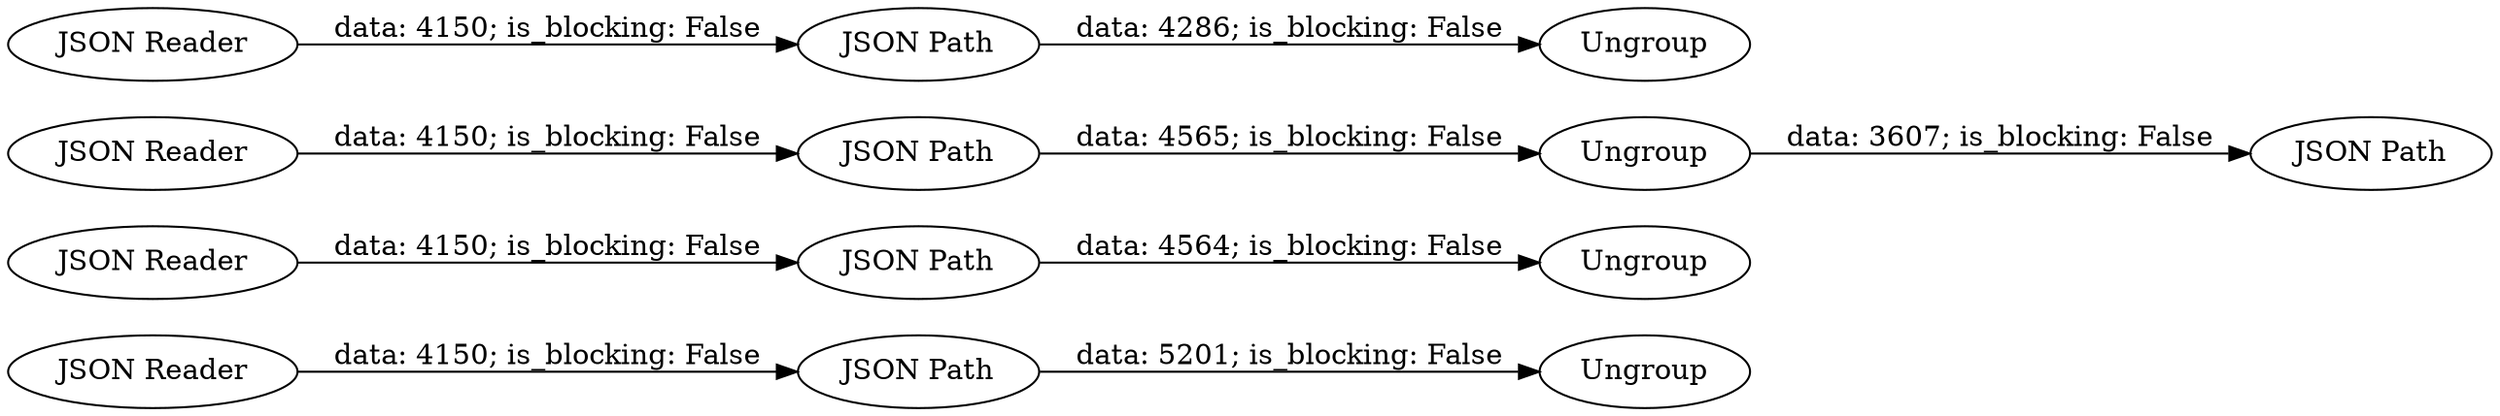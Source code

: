 digraph {
	"-3196991536872500655_8" [label="JSON Path"]
	"-3196991536872500655_19" [label="JSON Path"]
	"-3196991536872500655_6" [label=Ungroup]
	"-3196991536872500655_15" [label="JSON Reader"]
	"-3196991536872500655_18" [label=Ungroup]
	"-3196991536872500655_12" [label=Ungroup]
	"-3196991536872500655_9" [label="JSON Reader"]
	"-3196991536872500655_14" [label="JSON Path"]
	"-3196991536872500655_17" [label="JSON Reader"]
	"-3196991536872500655_13" [label=Ungroup]
	"-3196991536872500655_4" [label="JSON Path"]
	"-3196991536872500655_11" [label="JSON Path"]
	"-3196991536872500655_5" [label="JSON Reader"]
	"-3196991536872500655_17" -> "-3196991536872500655_19" [label="data: 4150; is_blocking: False"]
	"-3196991536872500655_19" -> "-3196991536872500655_18" [label="data: 4564; is_blocking: False"]
	"-3196991536872500655_15" -> "-3196991536872500655_14" [label="data: 4150; is_blocking: False"]
	"-3196991536872500655_4" -> "-3196991536872500655_6" [label="data: 4565; is_blocking: False"]
	"-3196991536872500655_5" -> "-3196991536872500655_4" [label="data: 4150; is_blocking: False"]
	"-3196991536872500655_14" -> "-3196991536872500655_13" [label="data: 4286; is_blocking: False"]
	"-3196991536872500655_8" -> "-3196991536872500655_12" [label="data: 5201; is_blocking: False"]
	"-3196991536872500655_6" -> "-3196991536872500655_11" [label="data: 3607; is_blocking: False"]
	"-3196991536872500655_9" -> "-3196991536872500655_8" [label="data: 4150; is_blocking: False"]
	rankdir=LR
}
